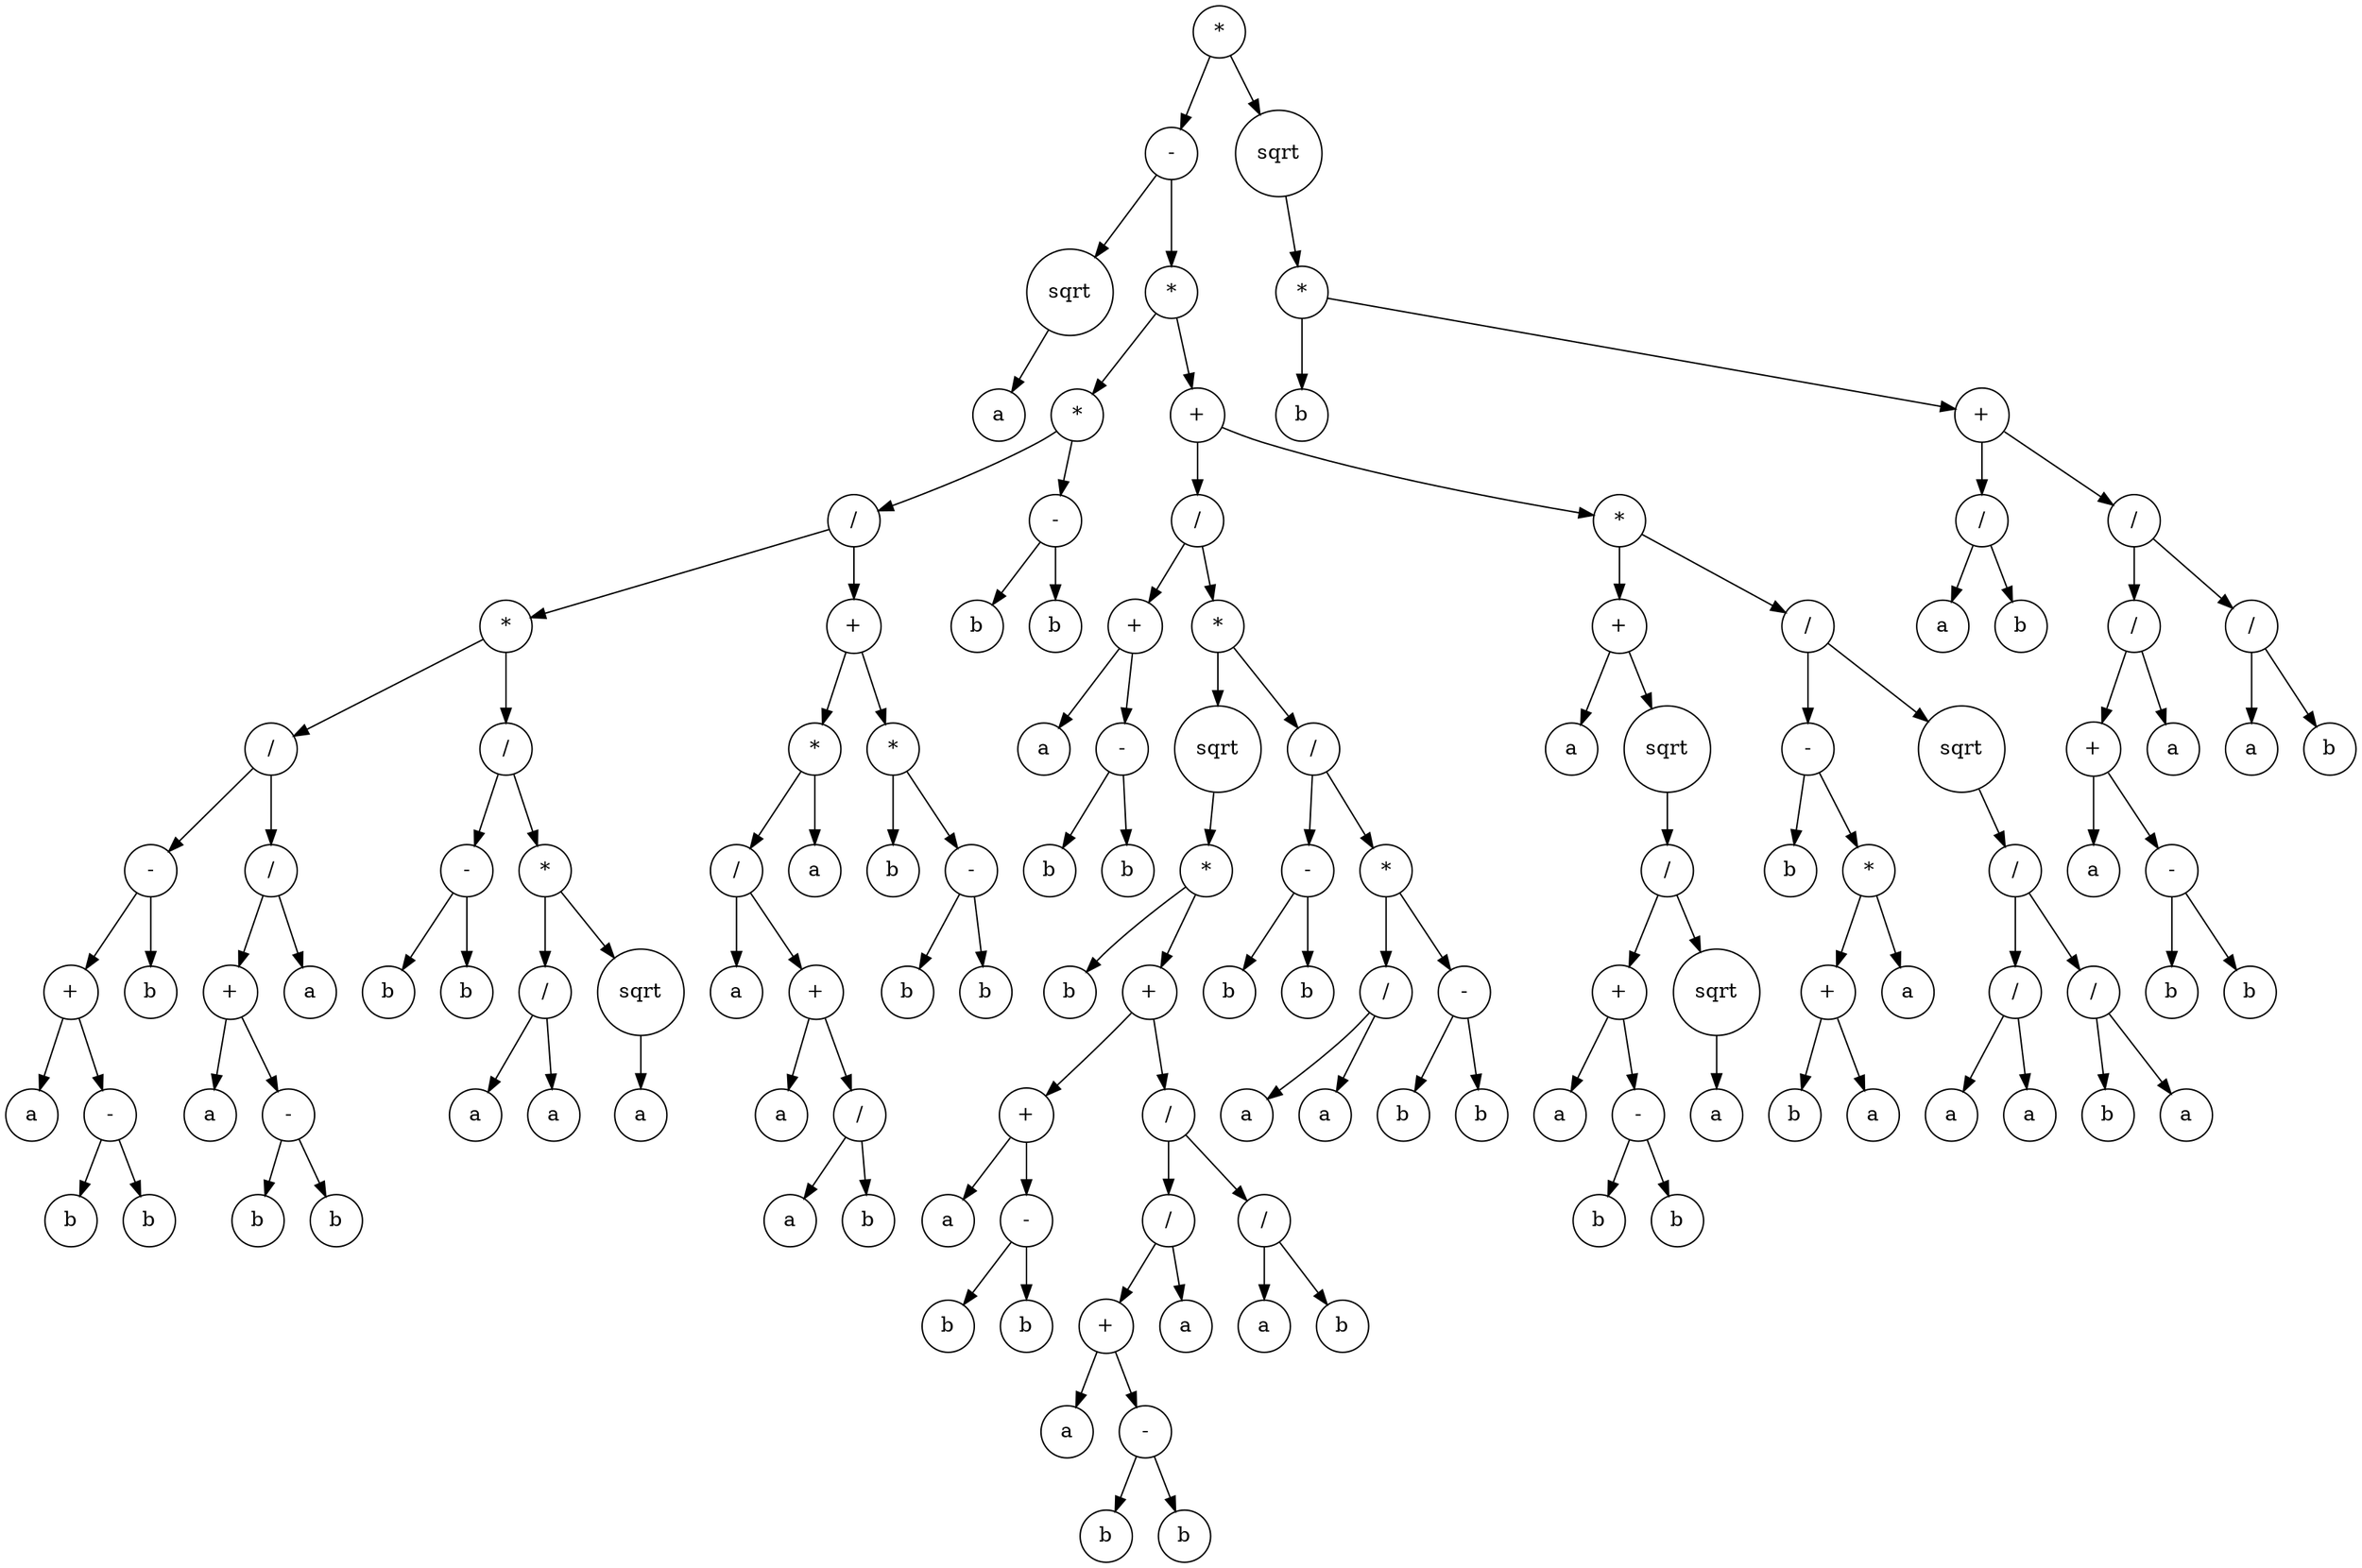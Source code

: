 digraph g {
graph [ordering=out];
node [shape=circle];
n[label = "*"];
n0[label = "-"];
n00[label = "sqrt"];
n000[label = "a"];
n00 -> n000;
n0 -> n00;
n01[label = "*"];
n010[label = "*"];
n0100[label = "/"];
n01000[label = "*"];
n010000[label = "/"];
n0100000[label = "-"];
n01000000[label = "+"];
n010000000[label = "a"];
n01000000 -> n010000000;
n010000001[label = "-"];
n0100000010[label = "b"];
n010000001 -> n0100000010;
n0100000011[label = "b"];
n010000001 -> n0100000011;
n01000000 -> n010000001;
n0100000 -> n01000000;
n01000001[label = "b"];
n0100000 -> n01000001;
n010000 -> n0100000;
n0100001[label = "/"];
n01000010[label = "+"];
n010000100[label = "a"];
n01000010 -> n010000100;
n010000101[label = "-"];
n0100001010[label = "b"];
n010000101 -> n0100001010;
n0100001011[label = "b"];
n010000101 -> n0100001011;
n01000010 -> n010000101;
n0100001 -> n01000010;
n01000011[label = "a"];
n0100001 -> n01000011;
n010000 -> n0100001;
n01000 -> n010000;
n010001[label = "/"];
n0100010[label = "-"];
n01000100[label = "b"];
n0100010 -> n01000100;
n01000101[label = "b"];
n0100010 -> n01000101;
n010001 -> n0100010;
n0100011[label = "*"];
n01000110[label = "/"];
n010001100[label = "a"];
n01000110 -> n010001100;
n010001101[label = "a"];
n01000110 -> n010001101;
n0100011 -> n01000110;
n01000111[label = "sqrt"];
n010001110[label = "a"];
n01000111 -> n010001110;
n0100011 -> n01000111;
n010001 -> n0100011;
n01000 -> n010001;
n0100 -> n01000;
n01001[label = "+"];
n010010[label = "*"];
n0100100[label = "/"];
n01001000[label = "a"];
n0100100 -> n01001000;
n01001001[label = "+"];
n010010010[label = "a"];
n01001001 -> n010010010;
n010010011[label = "/"];
n0100100110[label = "a"];
n010010011 -> n0100100110;
n0100100111[label = "b"];
n010010011 -> n0100100111;
n01001001 -> n010010011;
n0100100 -> n01001001;
n010010 -> n0100100;
n0100101[label = "a"];
n010010 -> n0100101;
n01001 -> n010010;
n010011[label = "*"];
n0100110[label = "b"];
n010011 -> n0100110;
n0100111[label = "-"];
n01001110[label = "b"];
n0100111 -> n01001110;
n01001111[label = "b"];
n0100111 -> n01001111;
n010011 -> n0100111;
n01001 -> n010011;
n0100 -> n01001;
n010 -> n0100;
n0101[label = "-"];
n01010[label = "b"];
n0101 -> n01010;
n01011[label = "b"];
n0101 -> n01011;
n010 -> n0101;
n01 -> n010;
n011[label = "+"];
n0110[label = "/"];
n01100[label = "+"];
n011000[label = "a"];
n01100 -> n011000;
n011001[label = "-"];
n0110010[label = "b"];
n011001 -> n0110010;
n0110011[label = "b"];
n011001 -> n0110011;
n01100 -> n011001;
n0110 -> n01100;
n01101[label = "*"];
n011010[label = "sqrt"];
n0110100[label = "*"];
n01101000[label = "b"];
n0110100 -> n01101000;
n01101001[label = "+"];
n011010010[label = "+"];
n0110100100[label = "a"];
n011010010 -> n0110100100;
n0110100101[label = "-"];
n01101001010[label = "b"];
n0110100101 -> n01101001010;
n01101001011[label = "b"];
n0110100101 -> n01101001011;
n011010010 -> n0110100101;
n01101001 -> n011010010;
n011010011[label = "/"];
n0110100110[label = "/"];
n01101001100[label = "+"];
n011010011000[label = "a"];
n01101001100 -> n011010011000;
n011010011001[label = "-"];
n0110100110010[label = "b"];
n011010011001 -> n0110100110010;
n0110100110011[label = "b"];
n011010011001 -> n0110100110011;
n01101001100 -> n011010011001;
n0110100110 -> n01101001100;
n01101001101[label = "a"];
n0110100110 -> n01101001101;
n011010011 -> n0110100110;
n0110100111[label = "/"];
n01101001110[label = "a"];
n0110100111 -> n01101001110;
n01101001111[label = "b"];
n0110100111 -> n01101001111;
n011010011 -> n0110100111;
n01101001 -> n011010011;
n0110100 -> n01101001;
n011010 -> n0110100;
n01101 -> n011010;
n011011[label = "/"];
n0110110[label = "-"];
n01101100[label = "b"];
n0110110 -> n01101100;
n01101101[label = "b"];
n0110110 -> n01101101;
n011011 -> n0110110;
n0110111[label = "*"];
n01101110[label = "/"];
n011011100[label = "a"];
n01101110 -> n011011100;
n011011101[label = "a"];
n01101110 -> n011011101;
n0110111 -> n01101110;
n01101111[label = "-"];
n011011110[label = "b"];
n01101111 -> n011011110;
n011011111[label = "b"];
n01101111 -> n011011111;
n0110111 -> n01101111;
n011011 -> n0110111;
n01101 -> n011011;
n0110 -> n01101;
n011 -> n0110;
n0111[label = "*"];
n01110[label = "+"];
n011100[label = "a"];
n01110 -> n011100;
n011101[label = "sqrt"];
n0111010[label = "/"];
n01110100[label = "+"];
n011101000[label = "a"];
n01110100 -> n011101000;
n011101001[label = "-"];
n0111010010[label = "b"];
n011101001 -> n0111010010;
n0111010011[label = "b"];
n011101001 -> n0111010011;
n01110100 -> n011101001;
n0111010 -> n01110100;
n01110101[label = "sqrt"];
n011101010[label = "a"];
n01110101 -> n011101010;
n0111010 -> n01110101;
n011101 -> n0111010;
n01110 -> n011101;
n0111 -> n01110;
n01111[label = "/"];
n011110[label = "-"];
n0111100[label = "b"];
n011110 -> n0111100;
n0111101[label = "*"];
n01111010[label = "+"];
n011110100[label = "b"];
n01111010 -> n011110100;
n011110101[label = "a"];
n01111010 -> n011110101;
n0111101 -> n01111010;
n01111011[label = "a"];
n0111101 -> n01111011;
n011110 -> n0111101;
n01111 -> n011110;
n011111[label = "sqrt"];
n0111110[label = "/"];
n01111100[label = "/"];
n011111000[label = "a"];
n01111100 -> n011111000;
n011111001[label = "a"];
n01111100 -> n011111001;
n0111110 -> n01111100;
n01111101[label = "/"];
n011111010[label = "b"];
n01111101 -> n011111010;
n011111011[label = "a"];
n01111101 -> n011111011;
n0111110 -> n01111101;
n011111 -> n0111110;
n01111 -> n011111;
n0111 -> n01111;
n011 -> n0111;
n01 -> n011;
n0 -> n01;
n -> n0;
n1[label = "sqrt"];
n10[label = "*"];
n100[label = "b"];
n10 -> n100;
n101[label = "+"];
n1010[label = "/"];
n10100[label = "a"];
n1010 -> n10100;
n10101[label = "b"];
n1010 -> n10101;
n101 -> n1010;
n1011[label = "/"];
n10110[label = "/"];
n101100[label = "+"];
n1011000[label = "a"];
n101100 -> n1011000;
n1011001[label = "-"];
n10110010[label = "b"];
n1011001 -> n10110010;
n10110011[label = "b"];
n1011001 -> n10110011;
n101100 -> n1011001;
n10110 -> n101100;
n101101[label = "a"];
n10110 -> n101101;
n1011 -> n10110;
n10111[label = "/"];
n101110[label = "a"];
n10111 -> n101110;
n101111[label = "b"];
n10111 -> n101111;
n1011 -> n10111;
n101 -> n1011;
n10 -> n101;
n1 -> n10;
n -> n1;
}
